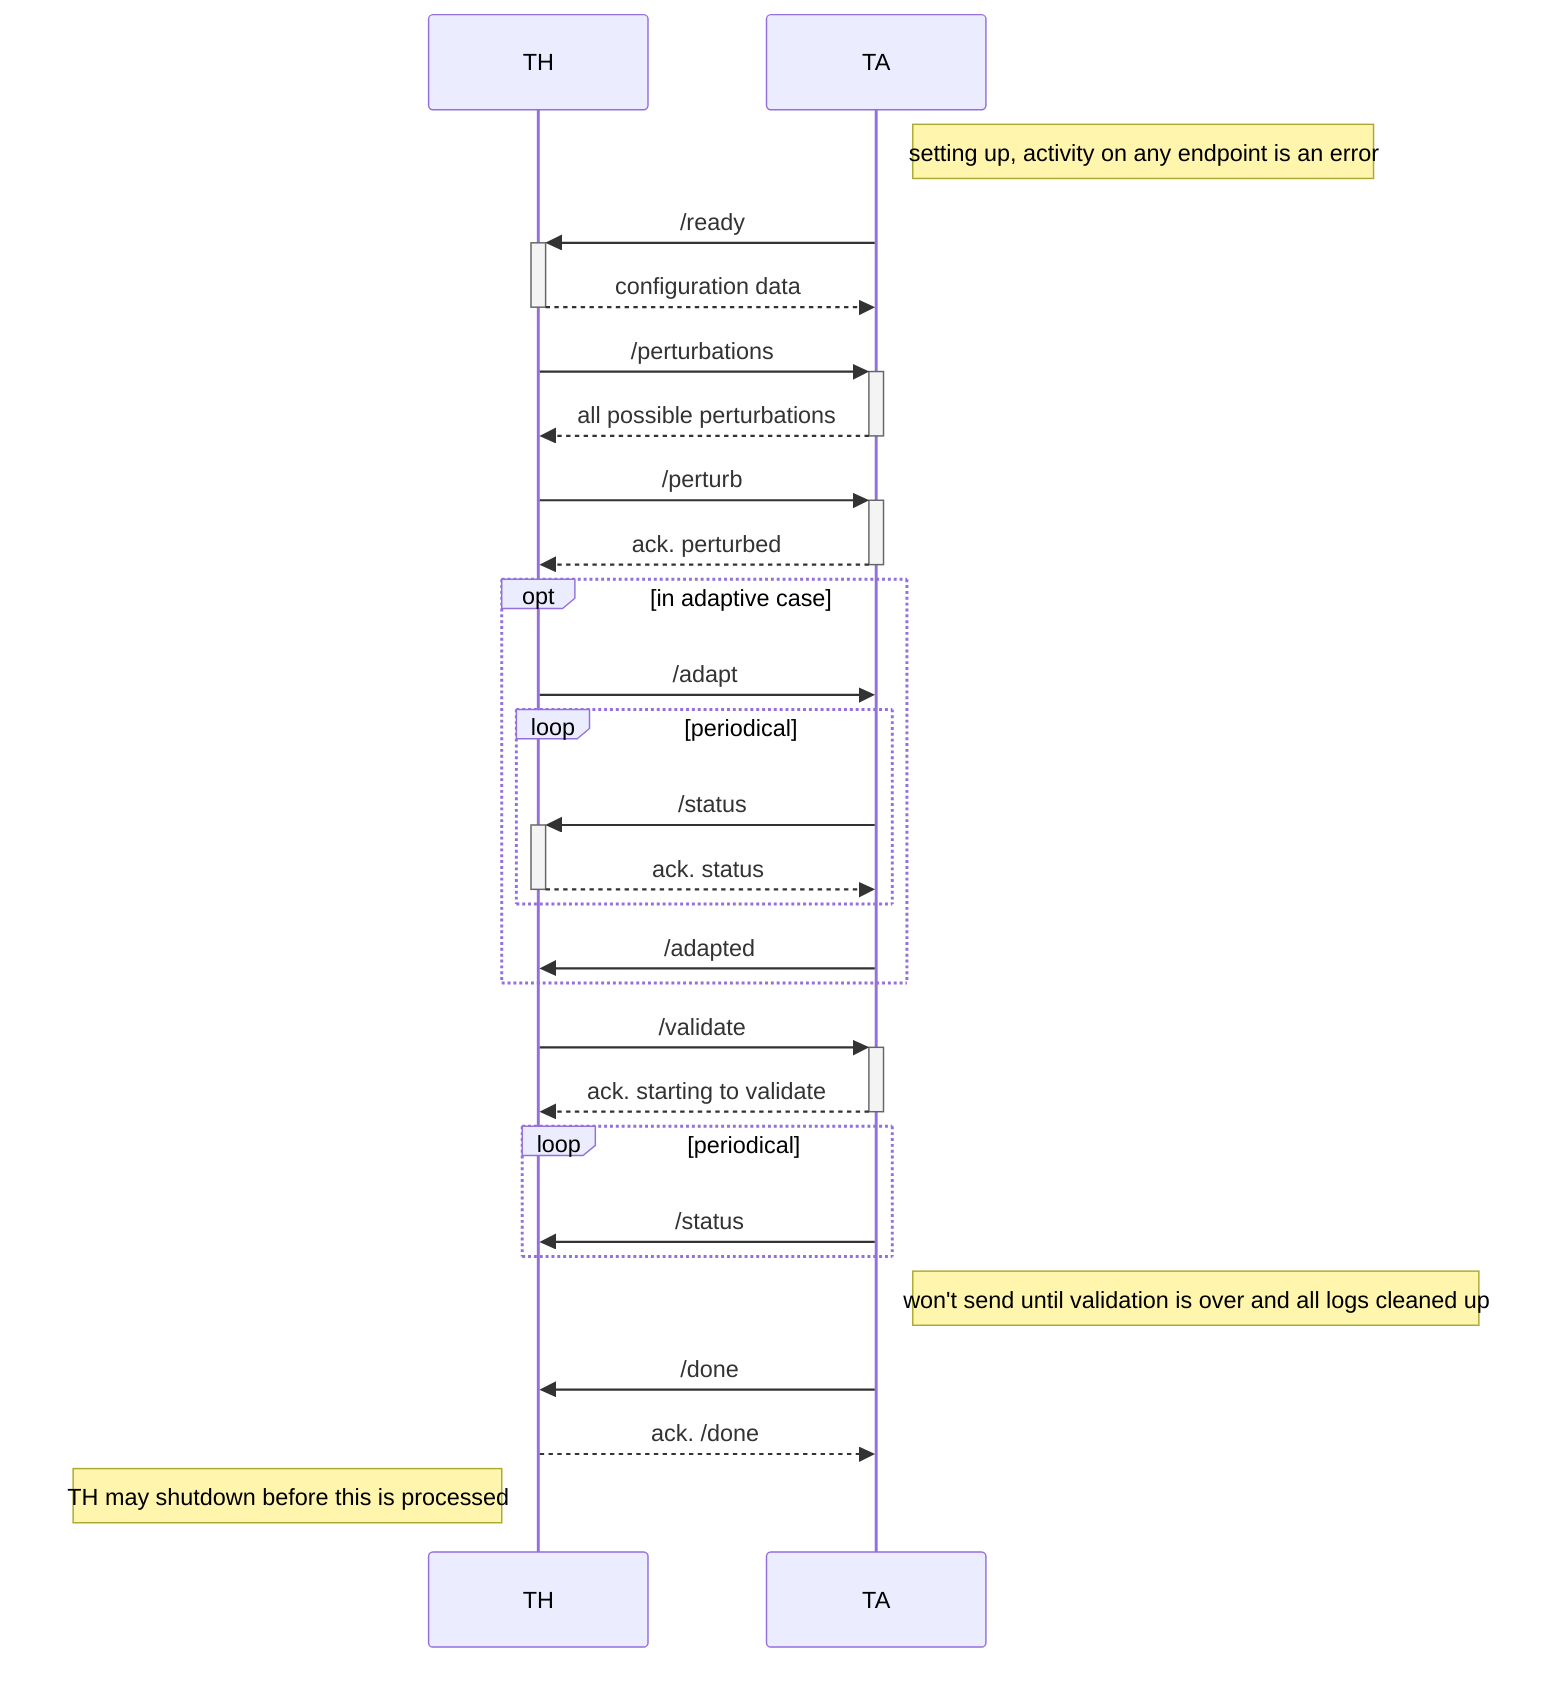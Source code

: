 sequenceDiagram
	participant TH
	participant TA

	Note right of TA: setting up, activity on any endpoint is an error

	TA ->>+ TH: /ready
	TH -->>- TA: configuration data
	TH ->>+ TA: /perturbations
	TA -->>- TH: all possible perturbations
	TH ->>+ TA: /perturb
	TA -->>- TH: ack. perturbed

	opt in adaptive case
	     TH ->> TA: /adapt
	     loop periodical
	     	  TA ->>+ TH: /status
		  TH -->>- TA: ack. status
	     end
	     TA ->> TH: /adapted
	end

	TH ->>+ TA: /validate
	TA -->>- TH: ack. starting to validate
	loop periodical
	     TA ->> TH: /status
	end

        Note right of TA: won't send until validation is over and all logs cleaned up
        TA ->> TH: /done
        TH -->> TA: ack. /done
        Note left of TH: TH may shutdown before this is processed